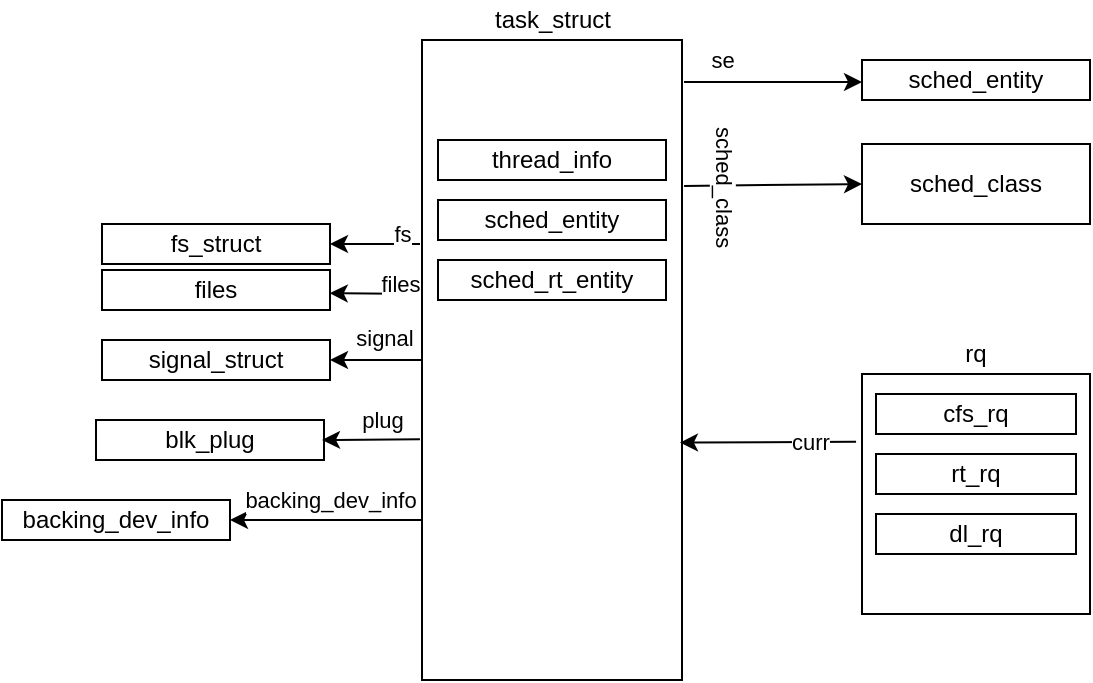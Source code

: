 <mxfile version="14.6.13" type="github">
  <diagram id="gWFmLzK-8QmXKd4QmwLB" name="Page-1">
    <mxGraphModel dx="813" dy="435" grid="1" gridSize="10" guides="1" tooltips="1" connect="1" arrows="1" fold="1" page="1" pageScale="1" pageWidth="827" pageHeight="1169" math="0" shadow="0">
      <root>
        <mxCell id="0" />
        <mxCell id="1" parent="0" />
        <mxCell id="HdDR_88VHVugsW00d13A-1" value="" style="rounded=0;whiteSpace=wrap;html=1;" vertex="1" parent="1">
          <mxGeometry x="270" y="230" width="130" height="320" as="geometry" />
        </mxCell>
        <mxCell id="HdDR_88VHVugsW00d13A-2" value="thread_info" style="rounded=0;whiteSpace=wrap;html=1;" vertex="1" parent="1">
          <mxGeometry x="278" y="280" width="114" height="20" as="geometry" />
        </mxCell>
        <mxCell id="HdDR_88VHVugsW00d13A-3" value="task_struct" style="text;html=1;strokeColor=none;fillColor=none;align=center;verticalAlign=middle;whiteSpace=wrap;rounded=0;" vertex="1" parent="1">
          <mxGeometry x="302.5" y="210" width="65" height="20" as="geometry" />
        </mxCell>
        <mxCell id="HdDR_88VHVugsW00d13A-4" value="sched_class" style="rounded=0;whiteSpace=wrap;html=1;" vertex="1" parent="1">
          <mxGeometry x="490" y="282" width="114" height="40" as="geometry" />
        </mxCell>
        <mxCell id="HdDR_88VHVugsW00d13A-5" value="" style="endArrow=classic;html=1;exitX=1.008;exitY=0.228;exitDx=0;exitDy=0;exitPerimeter=0;entryX=0;entryY=0.5;entryDx=0;entryDy=0;" edge="1" parent="1" source="HdDR_88VHVugsW00d13A-1" target="HdDR_88VHVugsW00d13A-4">
          <mxGeometry width="50" height="50" relative="1" as="geometry">
            <mxPoint x="450" y="400" as="sourcePoint" />
            <mxPoint x="500" y="350" as="targetPoint" />
          </mxGeometry>
        </mxCell>
        <mxCell id="HdDR_88VHVugsW00d13A-6" value="sched_class" style="edgeLabel;html=1;align=center;verticalAlign=middle;resizable=0;points=[];rotation=90;" vertex="1" connectable="0" parent="HdDR_88VHVugsW00d13A-5">
          <mxGeometry x="-0.794" y="-1" relative="1" as="geometry">
            <mxPoint x="11" y="-1" as="offset" />
          </mxGeometry>
        </mxCell>
        <mxCell id="HdDR_88VHVugsW00d13A-7" value="sched_entity" style="rounded=0;whiteSpace=wrap;html=1;" vertex="1" parent="1">
          <mxGeometry x="278" y="310" width="114" height="20" as="geometry" />
        </mxCell>
        <mxCell id="HdDR_88VHVugsW00d13A-8" value="sched_rt_entity" style="rounded=0;whiteSpace=wrap;html=1;" vertex="1" parent="1">
          <mxGeometry x="278" y="340" width="114" height="20" as="geometry" />
        </mxCell>
        <mxCell id="HdDR_88VHVugsW00d13A-9" value="fs_struct" style="rounded=0;whiteSpace=wrap;html=1;" vertex="1" parent="1">
          <mxGeometry x="110" y="322" width="114" height="20" as="geometry" />
        </mxCell>
        <mxCell id="HdDR_88VHVugsW00d13A-10" value="" style="endArrow=classic;html=1;entryX=1;entryY=0.5;entryDx=0;entryDy=0;" edge="1" parent="1" target="HdDR_88VHVugsW00d13A-9">
          <mxGeometry width="50" height="50" relative="1" as="geometry">
            <mxPoint x="269" y="332" as="sourcePoint" />
            <mxPoint x="240" y="337" as="targetPoint" />
          </mxGeometry>
        </mxCell>
        <mxCell id="HdDR_88VHVugsW00d13A-11" value="fs" style="edgeLabel;html=1;align=center;verticalAlign=middle;resizable=0;points=[];" vertex="1" connectable="0" parent="HdDR_88VHVugsW00d13A-10">
          <mxGeometry x="-0.711" relative="1" as="geometry">
            <mxPoint x="-3" y="-5" as="offset" />
          </mxGeometry>
        </mxCell>
        <mxCell id="HdDR_88VHVugsW00d13A-12" value="files" style="rounded=0;whiteSpace=wrap;html=1;" vertex="1" parent="1">
          <mxGeometry x="110" y="345" width="114" height="20" as="geometry" />
        </mxCell>
        <mxCell id="HdDR_88VHVugsW00d13A-13" value="" style="endArrow=classic;html=1;entryX=0.999;entryY=0.581;entryDx=0;entryDy=0;entryPerimeter=0;" edge="1" parent="1" target="HdDR_88VHVugsW00d13A-12">
          <mxGeometry width="50" height="50" relative="1" as="geometry">
            <mxPoint x="269" y="357" as="sourcePoint" />
            <mxPoint x="230" y="365" as="targetPoint" />
          </mxGeometry>
        </mxCell>
        <mxCell id="HdDR_88VHVugsW00d13A-14" value="files" style="edgeLabel;html=1;align=center;verticalAlign=middle;resizable=0;points=[];" vertex="1" connectable="0" parent="HdDR_88VHVugsW00d13A-13">
          <mxGeometry x="-0.555" relative="1" as="geometry">
            <mxPoint y="-5" as="offset" />
          </mxGeometry>
        </mxCell>
        <mxCell id="HdDR_88VHVugsW00d13A-15" value="signal_struct" style="rounded=0;whiteSpace=wrap;html=1;" vertex="1" parent="1">
          <mxGeometry x="110" y="380" width="114" height="20" as="geometry" />
        </mxCell>
        <mxCell id="HdDR_88VHVugsW00d13A-16" value="" style="endArrow=classic;html=1;exitX=0;exitY=0.5;exitDx=0;exitDy=0;" edge="1" parent="1" source="HdDR_88VHVugsW00d13A-1" target="HdDR_88VHVugsW00d13A-15">
          <mxGeometry width="50" height="50" relative="1" as="geometry">
            <mxPoint x="190" y="470" as="sourcePoint" />
            <mxPoint x="240" y="420" as="targetPoint" />
          </mxGeometry>
        </mxCell>
        <mxCell id="HdDR_88VHVugsW00d13A-17" value="signal" style="edgeLabel;html=1;align=center;verticalAlign=middle;resizable=0;points=[];" vertex="1" connectable="0" parent="HdDR_88VHVugsW00d13A-16">
          <mxGeometry x="-0.168" relative="1" as="geometry">
            <mxPoint y="-11" as="offset" />
          </mxGeometry>
        </mxCell>
        <mxCell id="HdDR_88VHVugsW00d13A-18" value="blk_plug" style="rounded=0;whiteSpace=wrap;html=1;" vertex="1" parent="1">
          <mxGeometry x="107" y="420" width="114" height="20" as="geometry" />
        </mxCell>
        <mxCell id="HdDR_88VHVugsW00d13A-19" value="" style="endArrow=classic;html=1;exitX=-0.008;exitY=0.624;exitDx=0;exitDy=0;exitPerimeter=0;" edge="1" parent="1" source="HdDR_88VHVugsW00d13A-1">
          <mxGeometry width="50" height="50" relative="1" as="geometry">
            <mxPoint x="170" y="520" as="sourcePoint" />
            <mxPoint x="220" y="430" as="targetPoint" />
          </mxGeometry>
        </mxCell>
        <mxCell id="HdDR_88VHVugsW00d13A-21" value="plug" style="edgeLabel;html=1;align=center;verticalAlign=middle;resizable=0;points=[];" vertex="1" connectable="0" parent="HdDR_88VHVugsW00d13A-19">
          <mxGeometry x="-0.168" relative="1" as="geometry">
            <mxPoint x="1" y="-10" as="offset" />
          </mxGeometry>
        </mxCell>
        <mxCell id="HdDR_88VHVugsW00d13A-22" value="backing_dev_info" style="rounded=0;whiteSpace=wrap;html=1;" vertex="1" parent="1">
          <mxGeometry x="60" y="460" width="114" height="20" as="geometry" />
        </mxCell>
        <mxCell id="HdDR_88VHVugsW00d13A-23" value="" style="endArrow=classic;html=1;exitX=0;exitY=0.75;exitDx=0;exitDy=0;entryX=1;entryY=0.5;entryDx=0;entryDy=0;" edge="1" parent="1" source="HdDR_88VHVugsW00d13A-1" target="HdDR_88VHVugsW00d13A-22">
          <mxGeometry width="50" height="50" relative="1" as="geometry">
            <mxPoint x="200" y="560" as="sourcePoint" />
            <mxPoint x="250" y="510" as="targetPoint" />
          </mxGeometry>
        </mxCell>
        <mxCell id="HdDR_88VHVugsW00d13A-24" value="backing_dev_info" style="edgeLabel;html=1;align=center;verticalAlign=middle;resizable=0;points=[];" vertex="1" connectable="0" parent="HdDR_88VHVugsW00d13A-23">
          <mxGeometry x="-0.322" relative="1" as="geometry">
            <mxPoint x="-14" y="-10" as="offset" />
          </mxGeometry>
        </mxCell>
        <mxCell id="HdDR_88VHVugsW00d13A-25" value="" style="rounded=0;whiteSpace=wrap;html=1;" vertex="1" parent="1">
          <mxGeometry x="490" y="397" width="114" height="120" as="geometry" />
        </mxCell>
        <mxCell id="HdDR_88VHVugsW00d13A-26" value="rq" style="text;html=1;strokeColor=none;fillColor=none;align=center;verticalAlign=middle;whiteSpace=wrap;rounded=0;" vertex="1" parent="1">
          <mxGeometry x="527" y="377" width="40" height="20" as="geometry" />
        </mxCell>
        <mxCell id="HdDR_88VHVugsW00d13A-27" value="cfs_rq" style="rounded=0;whiteSpace=wrap;html=1;" vertex="1" parent="1">
          <mxGeometry x="497" y="407" width="100" height="20" as="geometry" />
        </mxCell>
        <mxCell id="HdDR_88VHVugsW00d13A-28" value="rt_rq" style="rounded=0;whiteSpace=wrap;html=1;" vertex="1" parent="1">
          <mxGeometry x="497" y="437" width="100" height="20" as="geometry" />
        </mxCell>
        <mxCell id="HdDR_88VHVugsW00d13A-29" value="dl_rq" style="rounded=0;whiteSpace=wrap;html=1;" vertex="1" parent="1">
          <mxGeometry x="497" y="467" width="100" height="20" as="geometry" />
        </mxCell>
        <mxCell id="HdDR_88VHVugsW00d13A-30" value="" style="endArrow=classic;html=1;exitX=-0.026;exitY=0.282;exitDx=0;exitDy=0;exitPerimeter=0;entryX=0.992;entryY=0.629;entryDx=0;entryDy=0;entryPerimeter=0;" edge="1" parent="1" source="HdDR_88VHVugsW00d13A-25" target="HdDR_88VHVugsW00d13A-1">
          <mxGeometry width="50" height="50" relative="1" as="geometry">
            <mxPoint x="420" y="570" as="sourcePoint" />
            <mxPoint x="470" y="520" as="targetPoint" />
          </mxGeometry>
        </mxCell>
        <mxCell id="HdDR_88VHVugsW00d13A-31" value="curr" style="edgeLabel;html=1;align=center;verticalAlign=middle;resizable=0;points=[];" vertex="1" connectable="0" parent="HdDR_88VHVugsW00d13A-30">
          <mxGeometry x="-0.467" relative="1" as="geometry">
            <mxPoint as="offset" />
          </mxGeometry>
        </mxCell>
        <mxCell id="HdDR_88VHVugsW00d13A-32" value="sched_entity" style="rounded=0;whiteSpace=wrap;html=1;" vertex="1" parent="1">
          <mxGeometry x="490" y="240" width="114" height="20" as="geometry" />
        </mxCell>
        <mxCell id="HdDR_88VHVugsW00d13A-33" value="" style="endArrow=classic;html=1;" edge="1" parent="1">
          <mxGeometry width="50" height="50" relative="1" as="geometry">
            <mxPoint x="401" y="251" as="sourcePoint" />
            <mxPoint x="490" y="251" as="targetPoint" />
          </mxGeometry>
        </mxCell>
        <mxCell id="HdDR_88VHVugsW00d13A-36" value="se" style="edgeLabel;html=1;align=center;verticalAlign=middle;resizable=0;points=[];" vertex="1" connectable="0" parent="HdDR_88VHVugsW00d13A-33">
          <mxGeometry x="-0.724" relative="1" as="geometry">
            <mxPoint x="6" y="-11" as="offset" />
          </mxGeometry>
        </mxCell>
      </root>
    </mxGraphModel>
  </diagram>
</mxfile>
